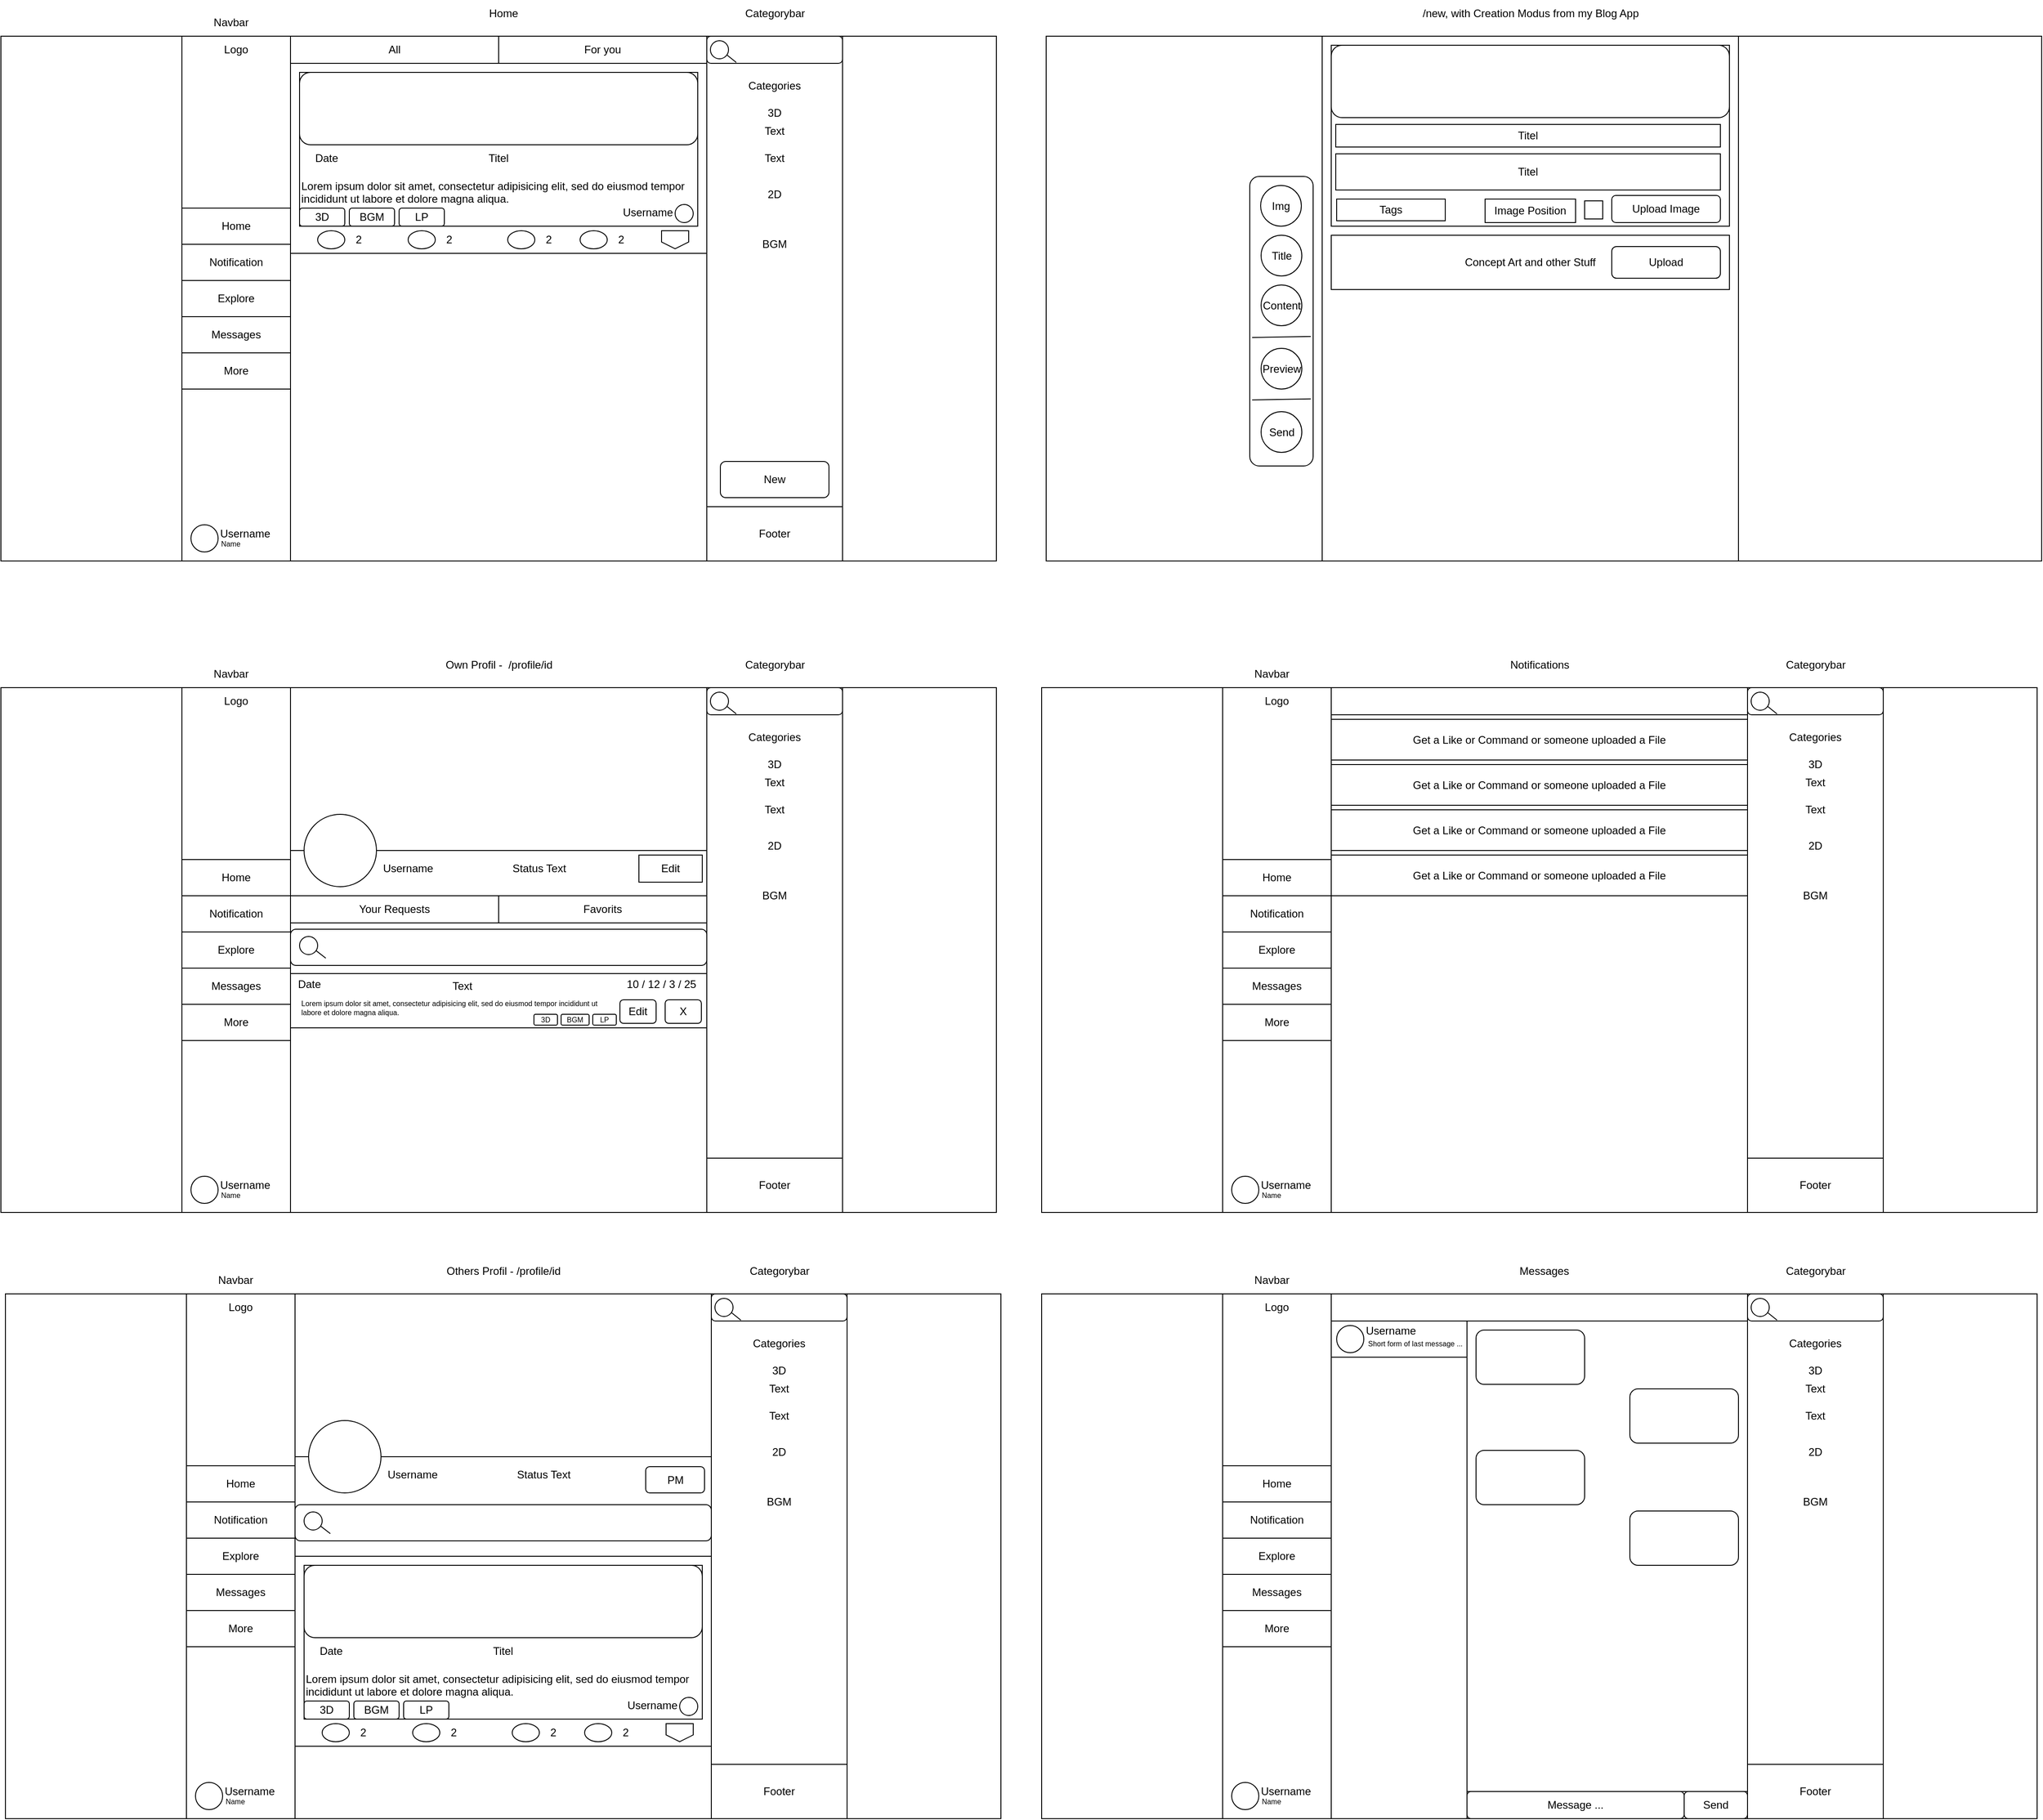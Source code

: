 <mxfile version="26.0.10">
  <diagram name="Page-1" id="cu9zJLm3r6Eb1kg5FDNA">
    <mxGraphModel dx="1650" dy="640" grid="1" gridSize="10" guides="1" tooltips="1" connect="1" arrows="1" fold="1" page="1" pageScale="1" pageWidth="850" pageHeight="1100" math="0" shadow="0">
      <root>
        <mxCell id="0" />
        <mxCell id="1" parent="0" />
        <mxCell id="uuPT4mmXxeG9FvrizTNg-1" value="" style="rounded=0;whiteSpace=wrap;html=1;" vertex="1" parent="1">
          <mxGeometry x="50" y="160" width="1100" height="580" as="geometry" />
        </mxCell>
        <mxCell id="uuPT4mmXxeG9FvrizTNg-2" value="" style="rounded=0;whiteSpace=wrap;html=1;" vertex="1" parent="1">
          <mxGeometry x="370" y="160" width="460" height="580" as="geometry" />
        </mxCell>
        <mxCell id="uuPT4mmXxeG9FvrizTNg-3" value="" style="rounded=0;whiteSpace=wrap;html=1;" vertex="1" parent="1">
          <mxGeometry x="250" y="160" width="120" height="580" as="geometry" />
        </mxCell>
        <mxCell id="uuPT4mmXxeG9FvrizTNg-4" value="" style="rounded=0;whiteSpace=wrap;html=1;" vertex="1" parent="1">
          <mxGeometry x="830" y="160" width="150" height="580" as="geometry" />
        </mxCell>
        <mxCell id="uuPT4mmXxeG9FvrizTNg-5" value="" style="rounded=1;whiteSpace=wrap;html=1;" vertex="1" parent="1">
          <mxGeometry x="830" y="160" width="150" height="30" as="geometry" />
        </mxCell>
        <mxCell id="uuPT4mmXxeG9FvrizTNg-7" value="" style="ellipse;whiteSpace=wrap;html=1;aspect=fixed;" vertex="1" parent="1">
          <mxGeometry x="834" y="165" width="20" height="20" as="geometry" />
        </mxCell>
        <mxCell id="uuPT4mmXxeG9FvrizTNg-8" value="" style="endArrow=none;html=1;rounded=0;entryX=0.906;entryY=0.779;entryDx=0;entryDy=0;entryPerimeter=0;exitX=0.217;exitY=0.968;exitDx=0;exitDy=0;exitPerimeter=0;" edge="1" parent="1" source="uuPT4mmXxeG9FvrizTNg-5" target="uuPT4mmXxeG9FvrizTNg-7">
          <mxGeometry width="50" height="50" relative="1" as="geometry">
            <mxPoint x="730" y="250" as="sourcePoint" />
            <mxPoint x="780" y="200" as="targetPoint" />
          </mxGeometry>
        </mxCell>
        <mxCell id="uuPT4mmXxeG9FvrizTNg-9" value="" style="rounded=0;whiteSpace=wrap;html=1;" vertex="1" parent="1">
          <mxGeometry x="370" y="160" width="460" height="30" as="geometry" />
        </mxCell>
        <mxCell id="uuPT4mmXxeG9FvrizTNg-10" value="All" style="rounded=0;whiteSpace=wrap;html=1;" vertex="1" parent="1">
          <mxGeometry x="370" y="160" width="230" height="30" as="geometry" />
        </mxCell>
        <mxCell id="uuPT4mmXxeG9FvrizTNg-11" value="For you" style="rounded=0;whiteSpace=wrap;html=1;" vertex="1" parent="1">
          <mxGeometry x="600" y="160" width="230" height="30" as="geometry" />
        </mxCell>
        <mxCell id="uuPT4mmXxeG9FvrizTNg-12" value="Logo" style="text;html=1;align=center;verticalAlign=middle;whiteSpace=wrap;rounded=0;" vertex="1" parent="1">
          <mxGeometry x="280" y="160" width="60" height="30" as="geometry" />
        </mxCell>
        <mxCell id="uuPT4mmXxeG9FvrizTNg-13" value="" style="ellipse;whiteSpace=wrap;html=1;aspect=fixed;" vertex="1" parent="1">
          <mxGeometry x="260" y="700" width="30" height="30" as="geometry" />
        </mxCell>
        <mxCell id="uuPT4mmXxeG9FvrizTNg-14" value="Username" style="text;html=1;align=center;verticalAlign=middle;whiteSpace=wrap;rounded=0;" vertex="1" parent="1">
          <mxGeometry x="290" y="695" width="60" height="30" as="geometry" />
        </mxCell>
        <mxCell id="uuPT4mmXxeG9FvrizTNg-15" value="&lt;font style=&quot;font-size: 8px;&quot;&gt;&lt;font&gt;Name&lt;/font&gt;&lt;font&gt;&lt;br&gt;&lt;/font&gt;&lt;/font&gt;" style="text;html=1;align=center;verticalAlign=middle;whiteSpace=wrap;rounded=0;" vertex="1" parent="1">
          <mxGeometry x="274" y="705" width="60" height="30" as="geometry" />
        </mxCell>
        <mxCell id="uuPT4mmXxeG9FvrizTNg-16" value="Home" style="rounded=0;whiteSpace=wrap;html=1;" vertex="1" parent="1">
          <mxGeometry x="250" y="350" width="120" height="40" as="geometry" />
        </mxCell>
        <mxCell id="uuPT4mmXxeG9FvrizTNg-17" value="Notification" style="rounded=0;whiteSpace=wrap;html=1;" vertex="1" parent="1">
          <mxGeometry x="250" y="390" width="120" height="40" as="geometry" />
        </mxCell>
        <mxCell id="uuPT4mmXxeG9FvrizTNg-18" value="Explore" style="rounded=0;whiteSpace=wrap;html=1;" vertex="1" parent="1">
          <mxGeometry x="250" y="430" width="120" height="40" as="geometry" />
        </mxCell>
        <mxCell id="uuPT4mmXxeG9FvrizTNg-19" value="Messages" style="rounded=0;whiteSpace=wrap;html=1;" vertex="1" parent="1">
          <mxGeometry x="250" y="470" width="120" height="40" as="geometry" />
        </mxCell>
        <mxCell id="uuPT4mmXxeG9FvrizTNg-20" value="More" style="rounded=0;whiteSpace=wrap;html=1;" vertex="1" parent="1">
          <mxGeometry x="250" y="510" width="120" height="40" as="geometry" />
        </mxCell>
        <mxCell id="uuPT4mmXxeG9FvrizTNg-22" value="" style="rounded=0;whiteSpace=wrap;html=1;" vertex="1" parent="1">
          <mxGeometry x="370" y="190" width="460" height="210" as="geometry" />
        </mxCell>
        <mxCell id="uuPT4mmXxeG9FvrizTNg-26" value="" style="rounded=0;whiteSpace=wrap;html=1;" vertex="1" parent="1">
          <mxGeometry x="380" y="200" width="440" height="170" as="geometry" />
        </mxCell>
        <mxCell id="uuPT4mmXxeG9FvrizTNg-23" value="" style="rounded=1;whiteSpace=wrap;html=1;" vertex="1" parent="1">
          <mxGeometry x="380" y="200" width="440" height="80" as="geometry" />
        </mxCell>
        <mxCell id="uuPT4mmXxeG9FvrizTNg-24" value="Titel" style="text;html=1;align=center;verticalAlign=middle;whiteSpace=wrap;rounded=0;" vertex="1" parent="1">
          <mxGeometry x="570" y="280" width="60" height="30" as="geometry" />
        </mxCell>
        <mxCell id="uuPT4mmXxeG9FvrizTNg-25" value="&lt;p&gt;Lorem ipsum dolor sit amet, consectetur adipisicing elit, sed do eiusmod tempor incididunt ut labore et dolore magna aliqua.&lt;/p&gt;" style="text;html=1;whiteSpace=wrap;overflow=hidden;rounded=0;" vertex="1" parent="1">
          <mxGeometry x="380" y="300" width="440" height="70" as="geometry" />
        </mxCell>
        <mxCell id="uuPT4mmXxeG9FvrizTNg-29" value="" style="ellipse;whiteSpace=wrap;html=1;" vertex="1" parent="1">
          <mxGeometry x="400" y="375" width="30" height="20" as="geometry" />
        </mxCell>
        <mxCell id="uuPT4mmXxeG9FvrizTNg-30" value="2" style="text;html=1;align=center;verticalAlign=middle;resizable=0;points=[];autosize=1;strokeColor=none;fillColor=none;" vertex="1" parent="1">
          <mxGeometry x="430" y="370" width="30" height="30" as="geometry" />
        </mxCell>
        <mxCell id="uuPT4mmXxeG9FvrizTNg-31" value="" style="ellipse;whiteSpace=wrap;html=1;" vertex="1" parent="1">
          <mxGeometry x="500" y="375" width="30" height="20" as="geometry" />
        </mxCell>
        <mxCell id="uuPT4mmXxeG9FvrizTNg-32" value="2" style="text;html=1;align=center;verticalAlign=middle;resizable=0;points=[];autosize=1;strokeColor=none;fillColor=none;" vertex="1" parent="1">
          <mxGeometry x="530" y="370" width="30" height="30" as="geometry" />
        </mxCell>
        <mxCell id="uuPT4mmXxeG9FvrizTNg-33" value="" style="ellipse;whiteSpace=wrap;html=1;" vertex="1" parent="1">
          <mxGeometry x="610" y="375" width="30" height="20" as="geometry" />
        </mxCell>
        <mxCell id="uuPT4mmXxeG9FvrizTNg-34" value="2" style="text;html=1;align=center;verticalAlign=middle;resizable=0;points=[];autosize=1;strokeColor=none;fillColor=none;" vertex="1" parent="1">
          <mxGeometry x="640" y="370" width="30" height="30" as="geometry" />
        </mxCell>
        <mxCell id="uuPT4mmXxeG9FvrizTNg-35" value="" style="ellipse;whiteSpace=wrap;html=1;" vertex="1" parent="1">
          <mxGeometry x="690" y="375" width="30" height="20" as="geometry" />
        </mxCell>
        <mxCell id="uuPT4mmXxeG9FvrizTNg-36" value="2" style="text;html=1;align=center;verticalAlign=middle;resizable=0;points=[];autosize=1;strokeColor=none;fillColor=none;" vertex="1" parent="1">
          <mxGeometry x="720" y="370" width="30" height="30" as="geometry" />
        </mxCell>
        <mxCell id="uuPT4mmXxeG9FvrizTNg-37" value="" style="shape=offPageConnector;whiteSpace=wrap;html=1;" vertex="1" parent="1">
          <mxGeometry x="780" y="375" width="30" height="20" as="geometry" />
        </mxCell>
        <mxCell id="uuPT4mmXxeG9FvrizTNg-39" value="" style="ellipse;whiteSpace=wrap;html=1;aspect=fixed;" vertex="1" parent="1">
          <mxGeometry x="795" y="346" width="20" height="20" as="geometry" />
        </mxCell>
        <mxCell id="uuPT4mmXxeG9FvrizTNg-40" value="Username" style="text;html=1;align=center;verticalAlign=middle;whiteSpace=wrap;rounded=0;" vertex="1" parent="1">
          <mxGeometry x="735" y="340" width="60" height="30" as="geometry" />
        </mxCell>
        <mxCell id="uuPT4mmXxeG9FvrizTNg-41" value="Date" style="text;html=1;align=center;verticalAlign=middle;whiteSpace=wrap;rounded=0;" vertex="1" parent="1">
          <mxGeometry x="380" y="280" width="60" height="30" as="geometry" />
        </mxCell>
        <mxCell id="uuPT4mmXxeG9FvrizTNg-44" value="&lt;div&gt;Categories&lt;/div&gt;" style="text;html=1;align=center;verticalAlign=middle;whiteSpace=wrap;rounded=0;" vertex="1" parent="1">
          <mxGeometry x="875" y="200" width="60" height="30" as="geometry" />
        </mxCell>
        <mxCell id="uuPT4mmXxeG9FvrizTNg-45" value="3D" style="text;html=1;align=center;verticalAlign=middle;whiteSpace=wrap;rounded=0;" vertex="1" parent="1">
          <mxGeometry x="875" y="230" width="60" height="30" as="geometry" />
        </mxCell>
        <mxCell id="uuPT4mmXxeG9FvrizTNg-46" value="2D" style="text;html=1;align=center;verticalAlign=middle;whiteSpace=wrap;rounded=0;" vertex="1" parent="1">
          <mxGeometry x="875" y="320" width="60" height="30" as="geometry" />
        </mxCell>
        <mxCell id="uuPT4mmXxeG9FvrizTNg-47" value="BGM" style="text;html=1;align=center;verticalAlign=middle;whiteSpace=wrap;rounded=0;" vertex="1" parent="1">
          <mxGeometry x="875" y="375" width="60" height="30" as="geometry" />
        </mxCell>
        <mxCell id="uuPT4mmXxeG9FvrizTNg-48" value="Text" style="text;html=1;align=center;verticalAlign=middle;whiteSpace=wrap;rounded=0;" vertex="1" parent="1">
          <mxGeometry x="875" y="250" width="60" height="30" as="geometry" />
        </mxCell>
        <mxCell id="uuPT4mmXxeG9FvrizTNg-49" value="Text" style="text;html=1;align=center;verticalAlign=middle;whiteSpace=wrap;rounded=0;" vertex="1" parent="1">
          <mxGeometry x="875" y="280" width="60" height="30" as="geometry" />
        </mxCell>
        <mxCell id="uuPT4mmXxeG9FvrizTNg-50" value="Home" style="text;html=1;align=center;verticalAlign=middle;resizable=0;points=[];autosize=1;strokeColor=none;fillColor=none;" vertex="1" parent="1">
          <mxGeometry x="575" y="120" width="60" height="30" as="geometry" />
        </mxCell>
        <mxCell id="uuPT4mmXxeG9FvrizTNg-51" value="Navbar" style="text;html=1;align=center;verticalAlign=middle;resizable=0;points=[];autosize=1;strokeColor=none;fillColor=none;" vertex="1" parent="1">
          <mxGeometry x="274" y="130" width="60" height="30" as="geometry" />
        </mxCell>
        <mxCell id="uuPT4mmXxeG9FvrizTNg-52" value="Categorybar" style="text;html=1;align=center;verticalAlign=middle;resizable=0;points=[];autosize=1;strokeColor=none;fillColor=none;" vertex="1" parent="1">
          <mxGeometry x="860" y="120" width="90" height="30" as="geometry" />
        </mxCell>
        <mxCell id="uuPT4mmXxeG9FvrizTNg-53" value="Footer" style="rounded=0;whiteSpace=wrap;html=1;" vertex="1" parent="1">
          <mxGeometry x="830" y="680" width="150" height="60" as="geometry" />
        </mxCell>
        <mxCell id="uuPT4mmXxeG9FvrizTNg-54" value="" style="rounded=0;whiteSpace=wrap;html=1;" vertex="1" parent="1">
          <mxGeometry x="50" y="880" width="1100" height="580" as="geometry" />
        </mxCell>
        <mxCell id="uuPT4mmXxeG9FvrizTNg-55" value="" style="rounded=0;whiteSpace=wrap;html=1;" vertex="1" parent="1">
          <mxGeometry x="370" y="880" width="460" height="580" as="geometry" />
        </mxCell>
        <mxCell id="uuPT4mmXxeG9FvrizTNg-56" value="" style="rounded=0;whiteSpace=wrap;html=1;" vertex="1" parent="1">
          <mxGeometry x="250" y="880" width="120" height="580" as="geometry" />
        </mxCell>
        <mxCell id="uuPT4mmXxeG9FvrizTNg-57" value="" style="rounded=0;whiteSpace=wrap;html=1;" vertex="1" parent="1">
          <mxGeometry x="830" y="880" width="150" height="580" as="geometry" />
        </mxCell>
        <mxCell id="uuPT4mmXxeG9FvrizTNg-58" value="" style="rounded=1;whiteSpace=wrap;html=1;" vertex="1" parent="1">
          <mxGeometry x="830" y="880" width="150" height="30" as="geometry" />
        </mxCell>
        <mxCell id="uuPT4mmXxeG9FvrizTNg-59" value="" style="ellipse;whiteSpace=wrap;html=1;aspect=fixed;" vertex="1" parent="1">
          <mxGeometry x="834" y="885" width="20" height="20" as="geometry" />
        </mxCell>
        <mxCell id="uuPT4mmXxeG9FvrizTNg-60" value="" style="endArrow=none;html=1;rounded=0;entryX=0.906;entryY=0.779;entryDx=0;entryDy=0;entryPerimeter=0;exitX=0.217;exitY=0.968;exitDx=0;exitDy=0;exitPerimeter=0;" edge="1" parent="1" source="uuPT4mmXxeG9FvrizTNg-58" target="uuPT4mmXxeG9FvrizTNg-59">
          <mxGeometry width="50" height="50" relative="1" as="geometry">
            <mxPoint x="730" y="970" as="sourcePoint" />
            <mxPoint x="780" y="920" as="targetPoint" />
          </mxGeometry>
        </mxCell>
        <mxCell id="uuPT4mmXxeG9FvrizTNg-64" value="Logo" style="text;html=1;align=center;verticalAlign=middle;whiteSpace=wrap;rounded=0;" vertex="1" parent="1">
          <mxGeometry x="280" y="880" width="60" height="30" as="geometry" />
        </mxCell>
        <mxCell id="uuPT4mmXxeG9FvrizTNg-65" value="" style="ellipse;whiteSpace=wrap;html=1;aspect=fixed;" vertex="1" parent="1">
          <mxGeometry x="260" y="1420" width="30" height="30" as="geometry" />
        </mxCell>
        <mxCell id="uuPT4mmXxeG9FvrizTNg-66" value="Username" style="text;html=1;align=center;verticalAlign=middle;whiteSpace=wrap;rounded=0;" vertex="1" parent="1">
          <mxGeometry x="290" y="1415" width="60" height="30" as="geometry" />
        </mxCell>
        <mxCell id="uuPT4mmXxeG9FvrizTNg-67" value="&lt;font style=&quot;font-size: 8px;&quot;&gt;&lt;font&gt;Name&lt;/font&gt;&lt;font&gt;&lt;br&gt;&lt;/font&gt;&lt;/font&gt;" style="text;html=1;align=center;verticalAlign=middle;whiteSpace=wrap;rounded=0;" vertex="1" parent="1">
          <mxGeometry x="274" y="1425" width="60" height="30" as="geometry" />
        </mxCell>
        <mxCell id="uuPT4mmXxeG9FvrizTNg-68" value="Home" style="rounded=0;whiteSpace=wrap;html=1;" vertex="1" parent="1">
          <mxGeometry x="250" y="1070" width="120" height="40" as="geometry" />
        </mxCell>
        <mxCell id="uuPT4mmXxeG9FvrizTNg-69" value="Notification" style="rounded=0;whiteSpace=wrap;html=1;" vertex="1" parent="1">
          <mxGeometry x="250" y="1110" width="120" height="40" as="geometry" />
        </mxCell>
        <mxCell id="uuPT4mmXxeG9FvrizTNg-70" value="Explore" style="rounded=0;whiteSpace=wrap;html=1;" vertex="1" parent="1">
          <mxGeometry x="250" y="1150" width="120" height="40" as="geometry" />
        </mxCell>
        <mxCell id="uuPT4mmXxeG9FvrizTNg-71" value="Messages" style="rounded=0;whiteSpace=wrap;html=1;" vertex="1" parent="1">
          <mxGeometry x="250" y="1190" width="120" height="40" as="geometry" />
        </mxCell>
        <mxCell id="uuPT4mmXxeG9FvrizTNg-72" value="More" style="rounded=0;whiteSpace=wrap;html=1;" vertex="1" parent="1">
          <mxGeometry x="250" y="1230" width="120" height="40" as="geometry" />
        </mxCell>
        <mxCell id="uuPT4mmXxeG9FvrizTNg-90" value="&lt;div&gt;Categories&lt;/div&gt;" style="text;html=1;align=center;verticalAlign=middle;whiteSpace=wrap;rounded=0;" vertex="1" parent="1">
          <mxGeometry x="875" y="920" width="60" height="30" as="geometry" />
        </mxCell>
        <mxCell id="uuPT4mmXxeG9FvrizTNg-91" value="3D" style="text;html=1;align=center;verticalAlign=middle;whiteSpace=wrap;rounded=0;" vertex="1" parent="1">
          <mxGeometry x="875" y="950" width="60" height="30" as="geometry" />
        </mxCell>
        <mxCell id="uuPT4mmXxeG9FvrizTNg-92" value="2D" style="text;html=1;align=center;verticalAlign=middle;whiteSpace=wrap;rounded=0;" vertex="1" parent="1">
          <mxGeometry x="875" y="1040" width="60" height="30" as="geometry" />
        </mxCell>
        <mxCell id="uuPT4mmXxeG9FvrizTNg-93" value="BGM" style="text;html=1;align=center;verticalAlign=middle;whiteSpace=wrap;rounded=0;" vertex="1" parent="1">
          <mxGeometry x="875" y="1095" width="60" height="30" as="geometry" />
        </mxCell>
        <mxCell id="uuPT4mmXxeG9FvrizTNg-94" value="Text" style="text;html=1;align=center;verticalAlign=middle;whiteSpace=wrap;rounded=0;" vertex="1" parent="1">
          <mxGeometry x="875" y="970" width="60" height="30" as="geometry" />
        </mxCell>
        <mxCell id="uuPT4mmXxeG9FvrizTNg-95" value="Text" style="text;html=1;align=center;verticalAlign=middle;whiteSpace=wrap;rounded=0;" vertex="1" parent="1">
          <mxGeometry x="875" y="1000" width="60" height="30" as="geometry" />
        </mxCell>
        <mxCell id="uuPT4mmXxeG9FvrizTNg-97" value="Navbar" style="text;html=1;align=center;verticalAlign=middle;resizable=0;points=[];autosize=1;strokeColor=none;fillColor=none;" vertex="1" parent="1">
          <mxGeometry x="274" y="850" width="60" height="30" as="geometry" />
        </mxCell>
        <mxCell id="uuPT4mmXxeG9FvrizTNg-98" value="Categorybar" style="text;html=1;align=center;verticalAlign=middle;resizable=0;points=[];autosize=1;strokeColor=none;fillColor=none;" vertex="1" parent="1">
          <mxGeometry x="860" y="840" width="90" height="30" as="geometry" />
        </mxCell>
        <mxCell id="uuPT4mmXxeG9FvrizTNg-99" value="Footer" style="rounded=0;whiteSpace=wrap;html=1;" vertex="1" parent="1">
          <mxGeometry x="830" y="1400" width="150" height="60" as="geometry" />
        </mxCell>
        <mxCell id="uuPT4mmXxeG9FvrizTNg-100" value="Own Profil -&amp;nbsp; /profile/id" style="text;html=1;align=center;verticalAlign=middle;resizable=0;points=[];autosize=1;strokeColor=none;fillColor=none;" vertex="1" parent="1">
          <mxGeometry x="530" y="840" width="140" height="30" as="geometry" />
        </mxCell>
        <mxCell id="uuPT4mmXxeG9FvrizTNg-101" value="" style="rounded=0;whiteSpace=wrap;html=1;" vertex="1" parent="1">
          <mxGeometry x="370" y="880" width="460" height="180" as="geometry" />
        </mxCell>
        <mxCell id="uuPT4mmXxeG9FvrizTNg-102" value="" style="ellipse;whiteSpace=wrap;html=1;aspect=fixed;" vertex="1" parent="1">
          <mxGeometry x="385" y="1020" width="80" height="80" as="geometry" />
        </mxCell>
        <mxCell id="uuPT4mmXxeG9FvrizTNg-103" value="Username" style="text;html=1;align=center;verticalAlign=middle;whiteSpace=wrap;rounded=0;" vertex="1" parent="1">
          <mxGeometry x="470" y="1065" width="60" height="30" as="geometry" />
        </mxCell>
        <mxCell id="uuPT4mmXxeG9FvrizTNg-104" value="Edit" style="rounded=0;whiteSpace=wrap;html=1;" vertex="1" parent="1">
          <mxGeometry x="755" y="1065" width="70" height="30" as="geometry" />
        </mxCell>
        <mxCell id="uuPT4mmXxeG9FvrizTNg-105" value="Status Text" style="text;html=1;align=center;verticalAlign=middle;whiteSpace=wrap;rounded=0;" vertex="1" parent="1">
          <mxGeometry x="560" y="1065" width="170" height="30" as="geometry" />
        </mxCell>
        <mxCell id="uuPT4mmXxeG9FvrizTNg-106" value="" style="rounded=0;whiteSpace=wrap;html=1;" vertex="1" parent="1">
          <mxGeometry x="370" y="1110" width="460" height="30" as="geometry" />
        </mxCell>
        <mxCell id="uuPT4mmXxeG9FvrizTNg-107" value="Your Requests" style="rounded=0;whiteSpace=wrap;html=1;" vertex="1" parent="1">
          <mxGeometry x="370" y="1110" width="230" height="30" as="geometry" />
        </mxCell>
        <mxCell id="uuPT4mmXxeG9FvrizTNg-108" value="Favorits" style="rounded=0;whiteSpace=wrap;html=1;" vertex="1" parent="1">
          <mxGeometry x="600" y="1110" width="230" height="30" as="geometry" />
        </mxCell>
        <mxCell id="uuPT4mmXxeG9FvrizTNg-109" value="" style="rounded=0;whiteSpace=wrap;html=1;" vertex="1" parent="1">
          <mxGeometry x="370" y="1196" width="460" height="60" as="geometry" />
        </mxCell>
        <mxCell id="uuPT4mmXxeG9FvrizTNg-110" value="Text" style="text;html=1;align=center;verticalAlign=middle;whiteSpace=wrap;rounded=0;" vertex="1" parent="1">
          <mxGeometry x="530" y="1195" width="60" height="30" as="geometry" />
        </mxCell>
        <mxCell id="uuPT4mmXxeG9FvrizTNg-111" value="X" style="rounded=1;whiteSpace=wrap;html=1;" vertex="1" parent="1">
          <mxGeometry x="784" y="1225" width="40" height="26" as="geometry" />
        </mxCell>
        <mxCell id="uuPT4mmXxeG9FvrizTNg-112" value="Edit" style="rounded=1;whiteSpace=wrap;html=1;" vertex="1" parent="1">
          <mxGeometry x="734" y="1225" width="40" height="26" as="geometry" />
        </mxCell>
        <mxCell id="uuPT4mmXxeG9FvrizTNg-113" value="" style="rounded=1;whiteSpace=wrap;html=1;" vertex="1" parent="1">
          <mxGeometry x="370" y="1147" width="460" height="40" as="geometry" />
        </mxCell>
        <mxCell id="uuPT4mmXxeG9FvrizTNg-114" value="" style="ellipse;whiteSpace=wrap;html=1;aspect=fixed;" vertex="1" parent="1">
          <mxGeometry x="380" y="1155" width="20" height="20" as="geometry" />
        </mxCell>
        <mxCell id="uuPT4mmXxeG9FvrizTNg-115" value="" style="endArrow=none;html=1;rounded=0;entryX=0.906;entryY=0.779;entryDx=0;entryDy=0;entryPerimeter=0;exitX=0.217;exitY=0.968;exitDx=0;exitDy=0;exitPerimeter=0;" edge="1" parent="1" target="uuPT4mmXxeG9FvrizTNg-114">
          <mxGeometry width="50" height="50" relative="1" as="geometry">
            <mxPoint x="409" y="1179" as="sourcePoint" />
            <mxPoint x="326" y="1190" as="targetPoint" />
          </mxGeometry>
        </mxCell>
        <mxCell id="uuPT4mmXxeG9FvrizTNg-116" value="Date" style="text;html=1;align=center;verticalAlign=middle;whiteSpace=wrap;rounded=0;" vertex="1" parent="1">
          <mxGeometry x="361" y="1193" width="60" height="30" as="geometry" />
        </mxCell>
        <mxCell id="uuPT4mmXxeG9FvrizTNg-117" value="&lt;p&gt;Lorem ipsum dolor sit amet, consectetur adipisicing elit, sed do eiusmod tempor incididunt ut labore et dolore magna aliqua.&lt;/p&gt;" style="text;html=1;whiteSpace=wrap;overflow=hidden;rounded=0;fontSize=8;" vertex="1" parent="1">
          <mxGeometry x="380" y="1210" width="345" height="70" as="geometry" />
        </mxCell>
        <mxCell id="uuPT4mmXxeG9FvrizTNg-118" value="" style="rounded=0;whiteSpace=wrap;html=1;" vertex="1" parent="1">
          <mxGeometry x="55" y="1550" width="1100" height="580" as="geometry" />
        </mxCell>
        <mxCell id="uuPT4mmXxeG9FvrizTNg-119" value="" style="rounded=0;whiteSpace=wrap;html=1;" vertex="1" parent="1">
          <mxGeometry x="375" y="1550" width="460" height="580" as="geometry" />
        </mxCell>
        <mxCell id="uuPT4mmXxeG9FvrizTNg-120" value="" style="rounded=0;whiteSpace=wrap;html=1;" vertex="1" parent="1">
          <mxGeometry x="255" y="1550" width="120" height="580" as="geometry" />
        </mxCell>
        <mxCell id="uuPT4mmXxeG9FvrizTNg-121" value="" style="rounded=0;whiteSpace=wrap;html=1;" vertex="1" parent="1">
          <mxGeometry x="835" y="1550" width="150" height="580" as="geometry" />
        </mxCell>
        <mxCell id="uuPT4mmXxeG9FvrizTNg-122" value="" style="rounded=1;whiteSpace=wrap;html=1;" vertex="1" parent="1">
          <mxGeometry x="835" y="1550" width="150" height="30" as="geometry" />
        </mxCell>
        <mxCell id="uuPT4mmXxeG9FvrizTNg-123" value="" style="ellipse;whiteSpace=wrap;html=1;aspect=fixed;" vertex="1" parent="1">
          <mxGeometry x="839" y="1555" width="20" height="20" as="geometry" />
        </mxCell>
        <mxCell id="uuPT4mmXxeG9FvrizTNg-124" value="" style="endArrow=none;html=1;rounded=0;entryX=0.906;entryY=0.779;entryDx=0;entryDy=0;entryPerimeter=0;exitX=0.217;exitY=0.968;exitDx=0;exitDy=0;exitPerimeter=0;" edge="1" parent="1" source="uuPT4mmXxeG9FvrizTNg-122" target="uuPT4mmXxeG9FvrizTNg-123">
          <mxGeometry width="50" height="50" relative="1" as="geometry">
            <mxPoint x="735" y="1640" as="sourcePoint" />
            <mxPoint x="785" y="1590" as="targetPoint" />
          </mxGeometry>
        </mxCell>
        <mxCell id="uuPT4mmXxeG9FvrizTNg-125" value="Logo" style="text;html=1;align=center;verticalAlign=middle;whiteSpace=wrap;rounded=0;" vertex="1" parent="1">
          <mxGeometry x="285" y="1550" width="60" height="30" as="geometry" />
        </mxCell>
        <mxCell id="uuPT4mmXxeG9FvrizTNg-126" value="" style="ellipse;whiteSpace=wrap;html=1;aspect=fixed;" vertex="1" parent="1">
          <mxGeometry x="265" y="2090" width="30" height="30" as="geometry" />
        </mxCell>
        <mxCell id="uuPT4mmXxeG9FvrizTNg-127" value="Username" style="text;html=1;align=center;verticalAlign=middle;whiteSpace=wrap;rounded=0;" vertex="1" parent="1">
          <mxGeometry x="295" y="2085" width="60" height="30" as="geometry" />
        </mxCell>
        <mxCell id="uuPT4mmXxeG9FvrizTNg-128" value="&lt;font style=&quot;font-size: 8px;&quot;&gt;&lt;font&gt;Name&lt;/font&gt;&lt;font&gt;&lt;br&gt;&lt;/font&gt;&lt;/font&gt;" style="text;html=1;align=center;verticalAlign=middle;whiteSpace=wrap;rounded=0;" vertex="1" parent="1">
          <mxGeometry x="279" y="2095" width="60" height="30" as="geometry" />
        </mxCell>
        <mxCell id="uuPT4mmXxeG9FvrizTNg-129" value="Home" style="rounded=0;whiteSpace=wrap;html=1;" vertex="1" parent="1">
          <mxGeometry x="255" y="1740" width="120" height="40" as="geometry" />
        </mxCell>
        <mxCell id="uuPT4mmXxeG9FvrizTNg-130" value="Notification" style="rounded=0;whiteSpace=wrap;html=1;" vertex="1" parent="1">
          <mxGeometry x="255" y="1780" width="120" height="40" as="geometry" />
        </mxCell>
        <mxCell id="uuPT4mmXxeG9FvrizTNg-131" value="Explore" style="rounded=0;whiteSpace=wrap;html=1;" vertex="1" parent="1">
          <mxGeometry x="255" y="1820" width="120" height="40" as="geometry" />
        </mxCell>
        <mxCell id="uuPT4mmXxeG9FvrizTNg-132" value="Messages" style="rounded=0;whiteSpace=wrap;html=1;" vertex="1" parent="1">
          <mxGeometry x="255" y="1860" width="120" height="40" as="geometry" />
        </mxCell>
        <mxCell id="uuPT4mmXxeG9FvrizTNg-133" value="More" style="rounded=0;whiteSpace=wrap;html=1;" vertex="1" parent="1">
          <mxGeometry x="255" y="1900" width="120" height="40" as="geometry" />
        </mxCell>
        <mxCell id="uuPT4mmXxeG9FvrizTNg-134" value="&lt;div&gt;Categories&lt;/div&gt;" style="text;html=1;align=center;verticalAlign=middle;whiteSpace=wrap;rounded=0;" vertex="1" parent="1">
          <mxGeometry x="880" y="1590" width="60" height="30" as="geometry" />
        </mxCell>
        <mxCell id="uuPT4mmXxeG9FvrizTNg-135" value="3D" style="text;html=1;align=center;verticalAlign=middle;whiteSpace=wrap;rounded=0;" vertex="1" parent="1">
          <mxGeometry x="880" y="1620" width="60" height="30" as="geometry" />
        </mxCell>
        <mxCell id="uuPT4mmXxeG9FvrizTNg-136" value="2D" style="text;html=1;align=center;verticalAlign=middle;whiteSpace=wrap;rounded=0;" vertex="1" parent="1">
          <mxGeometry x="880" y="1710" width="60" height="30" as="geometry" />
        </mxCell>
        <mxCell id="uuPT4mmXxeG9FvrizTNg-137" value="BGM" style="text;html=1;align=center;verticalAlign=middle;whiteSpace=wrap;rounded=0;" vertex="1" parent="1">
          <mxGeometry x="880" y="1765" width="60" height="30" as="geometry" />
        </mxCell>
        <mxCell id="uuPT4mmXxeG9FvrizTNg-138" value="Text" style="text;html=1;align=center;verticalAlign=middle;whiteSpace=wrap;rounded=0;" vertex="1" parent="1">
          <mxGeometry x="880" y="1640" width="60" height="30" as="geometry" />
        </mxCell>
        <mxCell id="uuPT4mmXxeG9FvrizTNg-139" value="Text" style="text;html=1;align=center;verticalAlign=middle;whiteSpace=wrap;rounded=0;" vertex="1" parent="1">
          <mxGeometry x="880" y="1670" width="60" height="30" as="geometry" />
        </mxCell>
        <mxCell id="uuPT4mmXxeG9FvrizTNg-140" value="Navbar" style="text;html=1;align=center;verticalAlign=middle;resizable=0;points=[];autosize=1;strokeColor=none;fillColor=none;" vertex="1" parent="1">
          <mxGeometry x="279" y="1520" width="60" height="30" as="geometry" />
        </mxCell>
        <mxCell id="uuPT4mmXxeG9FvrizTNg-141" value="Categorybar" style="text;html=1;align=center;verticalAlign=middle;resizable=0;points=[];autosize=1;strokeColor=none;fillColor=none;" vertex="1" parent="1">
          <mxGeometry x="865" y="1510" width="90" height="30" as="geometry" />
        </mxCell>
        <mxCell id="uuPT4mmXxeG9FvrizTNg-142" value="Footer" style="rounded=0;whiteSpace=wrap;html=1;" vertex="1" parent="1">
          <mxGeometry x="835" y="2070" width="150" height="60" as="geometry" />
        </mxCell>
        <mxCell id="uuPT4mmXxeG9FvrizTNg-143" value="Others Profil - /profile/id" style="text;html=1;align=center;verticalAlign=middle;resizable=0;points=[];autosize=1;strokeColor=none;fillColor=none;" vertex="1" parent="1">
          <mxGeometry x="530" y="1510" width="150" height="30" as="geometry" />
        </mxCell>
        <mxCell id="uuPT4mmXxeG9FvrizTNg-144" value="" style="rounded=0;whiteSpace=wrap;html=1;" vertex="1" parent="1">
          <mxGeometry x="375" y="1550" width="460" height="180" as="geometry" />
        </mxCell>
        <mxCell id="uuPT4mmXxeG9FvrizTNg-145" value="" style="ellipse;whiteSpace=wrap;html=1;aspect=fixed;" vertex="1" parent="1">
          <mxGeometry x="390" y="1690" width="80" height="80" as="geometry" />
        </mxCell>
        <mxCell id="uuPT4mmXxeG9FvrizTNg-146" value="Username" style="text;html=1;align=center;verticalAlign=middle;whiteSpace=wrap;rounded=0;" vertex="1" parent="1">
          <mxGeometry x="475" y="1735" width="60" height="30" as="geometry" />
        </mxCell>
        <mxCell id="uuPT4mmXxeG9FvrizTNg-148" value="Status Text" style="text;html=1;align=center;verticalAlign=middle;whiteSpace=wrap;rounded=0;" vertex="1" parent="1">
          <mxGeometry x="565" y="1735" width="170" height="30" as="geometry" />
        </mxCell>
        <mxCell id="uuPT4mmXxeG9FvrizTNg-156" value="" style="rounded=1;whiteSpace=wrap;html=1;" vertex="1" parent="1">
          <mxGeometry x="375" y="1783" width="460" height="40" as="geometry" />
        </mxCell>
        <mxCell id="uuPT4mmXxeG9FvrizTNg-157" value="" style="ellipse;whiteSpace=wrap;html=1;aspect=fixed;" vertex="1" parent="1">
          <mxGeometry x="385" y="1791" width="20" height="20" as="geometry" />
        </mxCell>
        <mxCell id="uuPT4mmXxeG9FvrizTNg-158" value="" style="endArrow=none;html=1;rounded=0;entryX=0.906;entryY=0.779;entryDx=0;entryDy=0;entryPerimeter=0;exitX=0.217;exitY=0.968;exitDx=0;exitDy=0;exitPerimeter=0;" edge="1" parent="1" target="uuPT4mmXxeG9FvrizTNg-157">
          <mxGeometry width="50" height="50" relative="1" as="geometry">
            <mxPoint x="414" y="1815" as="sourcePoint" />
            <mxPoint x="331" y="1826" as="targetPoint" />
          </mxGeometry>
        </mxCell>
        <mxCell id="uuPT4mmXxeG9FvrizTNg-164" value="" style="rounded=0;whiteSpace=wrap;html=1;" vertex="1" parent="1">
          <mxGeometry x="375" y="1840" width="460" height="210" as="geometry" />
        </mxCell>
        <mxCell id="uuPT4mmXxeG9FvrizTNg-165" value="" style="rounded=0;whiteSpace=wrap;html=1;" vertex="1" parent="1">
          <mxGeometry x="385" y="1850" width="440" height="170" as="geometry" />
        </mxCell>
        <mxCell id="uuPT4mmXxeG9FvrizTNg-166" value="" style="rounded=1;whiteSpace=wrap;html=1;" vertex="1" parent="1">
          <mxGeometry x="385" y="1850" width="440" height="80" as="geometry" />
        </mxCell>
        <mxCell id="uuPT4mmXxeG9FvrizTNg-167" value="Titel" style="text;html=1;align=center;verticalAlign=middle;whiteSpace=wrap;rounded=0;" vertex="1" parent="1">
          <mxGeometry x="575" y="1930" width="60" height="30" as="geometry" />
        </mxCell>
        <mxCell id="uuPT4mmXxeG9FvrizTNg-168" value="&lt;p&gt;Lorem ipsum dolor sit amet, consectetur adipisicing elit, sed do eiusmod tempor incididunt ut labore et dolore magna aliqua.&lt;/p&gt;" style="text;html=1;whiteSpace=wrap;overflow=hidden;rounded=0;" vertex="1" parent="1">
          <mxGeometry x="385" y="1950" width="440" height="70" as="geometry" />
        </mxCell>
        <mxCell id="uuPT4mmXxeG9FvrizTNg-169" value="" style="ellipse;whiteSpace=wrap;html=1;" vertex="1" parent="1">
          <mxGeometry x="405" y="2025" width="30" height="20" as="geometry" />
        </mxCell>
        <mxCell id="uuPT4mmXxeG9FvrizTNg-170" value="2" style="text;html=1;align=center;verticalAlign=middle;resizable=0;points=[];autosize=1;strokeColor=none;fillColor=none;" vertex="1" parent="1">
          <mxGeometry x="435" y="2020" width="30" height="30" as="geometry" />
        </mxCell>
        <mxCell id="uuPT4mmXxeG9FvrizTNg-171" value="" style="ellipse;whiteSpace=wrap;html=1;" vertex="1" parent="1">
          <mxGeometry x="505" y="2025" width="30" height="20" as="geometry" />
        </mxCell>
        <mxCell id="uuPT4mmXxeG9FvrizTNg-172" value="2" style="text;html=1;align=center;verticalAlign=middle;resizable=0;points=[];autosize=1;strokeColor=none;fillColor=none;" vertex="1" parent="1">
          <mxGeometry x="535" y="2020" width="30" height="30" as="geometry" />
        </mxCell>
        <mxCell id="uuPT4mmXxeG9FvrizTNg-173" value="" style="ellipse;whiteSpace=wrap;html=1;" vertex="1" parent="1">
          <mxGeometry x="615" y="2025" width="30" height="20" as="geometry" />
        </mxCell>
        <mxCell id="uuPT4mmXxeG9FvrizTNg-174" value="2" style="text;html=1;align=center;verticalAlign=middle;resizable=0;points=[];autosize=1;strokeColor=none;fillColor=none;" vertex="1" parent="1">
          <mxGeometry x="645" y="2020" width="30" height="30" as="geometry" />
        </mxCell>
        <mxCell id="uuPT4mmXxeG9FvrizTNg-175" value="" style="ellipse;whiteSpace=wrap;html=1;" vertex="1" parent="1">
          <mxGeometry x="695" y="2025" width="30" height="20" as="geometry" />
        </mxCell>
        <mxCell id="uuPT4mmXxeG9FvrizTNg-176" value="2" style="text;html=1;align=center;verticalAlign=middle;resizable=0;points=[];autosize=1;strokeColor=none;fillColor=none;" vertex="1" parent="1">
          <mxGeometry x="725" y="2020" width="30" height="30" as="geometry" />
        </mxCell>
        <mxCell id="uuPT4mmXxeG9FvrizTNg-177" value="" style="shape=offPageConnector;whiteSpace=wrap;html=1;" vertex="1" parent="1">
          <mxGeometry x="785" y="2025" width="30" height="20" as="geometry" />
        </mxCell>
        <mxCell id="uuPT4mmXxeG9FvrizTNg-178" value="" style="ellipse;whiteSpace=wrap;html=1;aspect=fixed;" vertex="1" parent="1">
          <mxGeometry x="800" y="1996" width="20" height="20" as="geometry" />
        </mxCell>
        <mxCell id="uuPT4mmXxeG9FvrizTNg-179" value="Username" style="text;html=1;align=center;verticalAlign=middle;whiteSpace=wrap;rounded=0;" vertex="1" parent="1">
          <mxGeometry x="740" y="1990" width="60" height="30" as="geometry" />
        </mxCell>
        <mxCell id="uuPT4mmXxeG9FvrizTNg-180" value="Date" style="text;html=1;align=center;verticalAlign=middle;whiteSpace=wrap;rounded=0;" vertex="1" parent="1">
          <mxGeometry x="385" y="1930" width="60" height="30" as="geometry" />
        </mxCell>
        <mxCell id="uuPT4mmXxeG9FvrizTNg-181" value="10 / 12 / 3 / 25" style="text;html=1;align=center;verticalAlign=middle;whiteSpace=wrap;rounded=0;" vertex="1" parent="1">
          <mxGeometry x="735" y="1193" width="90" height="30" as="geometry" />
        </mxCell>
        <mxCell id="uuPT4mmXxeG9FvrizTNg-182" value="3D" style="rounded=1;whiteSpace=wrap;html=1;" vertex="1" parent="1">
          <mxGeometry x="380" y="350" width="50" height="20" as="geometry" />
        </mxCell>
        <mxCell id="uuPT4mmXxeG9FvrizTNg-183" value="BGM" style="rounded=1;whiteSpace=wrap;html=1;" vertex="1" parent="1">
          <mxGeometry x="435" y="350" width="50" height="20" as="geometry" />
        </mxCell>
        <mxCell id="uuPT4mmXxeG9FvrizTNg-184" value="LP" style="rounded=1;whiteSpace=wrap;html=1;" vertex="1" parent="1">
          <mxGeometry x="490" y="350" width="50" height="20" as="geometry" />
        </mxCell>
        <mxCell id="uuPT4mmXxeG9FvrizTNg-185" value="3D" style="rounded=1;whiteSpace=wrap;html=1;" vertex="1" parent="1">
          <mxGeometry x="385" y="2000" width="50" height="20" as="geometry" />
        </mxCell>
        <mxCell id="uuPT4mmXxeG9FvrizTNg-186" value="BGM" style="rounded=1;whiteSpace=wrap;html=1;" vertex="1" parent="1">
          <mxGeometry x="440" y="2000" width="50" height="20" as="geometry" />
        </mxCell>
        <mxCell id="uuPT4mmXxeG9FvrizTNg-187" value="LP" style="rounded=1;whiteSpace=wrap;html=1;" vertex="1" parent="1">
          <mxGeometry x="495" y="2000" width="50" height="20" as="geometry" />
        </mxCell>
        <mxCell id="uuPT4mmXxeG9FvrizTNg-188" value="3D" style="rounded=1;whiteSpace=wrap;html=1;fontSize=8;" vertex="1" parent="1">
          <mxGeometry x="639" y="1241" width="26" height="12" as="geometry" />
        </mxCell>
        <mxCell id="uuPT4mmXxeG9FvrizTNg-189" value="BGM" style="rounded=1;whiteSpace=wrap;html=1;fontSize=8;" vertex="1" parent="1">
          <mxGeometry x="669" y="1241" width="31" height="12" as="geometry" />
        </mxCell>
        <mxCell id="uuPT4mmXxeG9FvrizTNg-190" value="LP" style="rounded=1;whiteSpace=wrap;html=1;fontSize=8;" vertex="1" parent="1">
          <mxGeometry x="704" y="1241" width="26" height="12" as="geometry" />
        </mxCell>
        <mxCell id="uuPT4mmXxeG9FvrizTNg-191" value="" style="rounded=0;whiteSpace=wrap;html=1;" vertex="1" parent="1">
          <mxGeometry x="1200" y="880" width="1100" height="580" as="geometry" />
        </mxCell>
        <mxCell id="uuPT4mmXxeG9FvrizTNg-193" value="" style="rounded=0;whiteSpace=wrap;html=1;" vertex="1" parent="1">
          <mxGeometry x="1400" y="880" width="120" height="580" as="geometry" />
        </mxCell>
        <mxCell id="uuPT4mmXxeG9FvrizTNg-194" value="" style="rounded=0;whiteSpace=wrap;html=1;" vertex="1" parent="1">
          <mxGeometry x="1980" y="880" width="150" height="580" as="geometry" />
        </mxCell>
        <mxCell id="uuPT4mmXxeG9FvrizTNg-195" value="" style="rounded=1;whiteSpace=wrap;html=1;" vertex="1" parent="1">
          <mxGeometry x="1980" y="880" width="150" height="30" as="geometry" />
        </mxCell>
        <mxCell id="uuPT4mmXxeG9FvrizTNg-196" value="" style="ellipse;whiteSpace=wrap;html=1;aspect=fixed;" vertex="1" parent="1">
          <mxGeometry x="1984" y="885" width="20" height="20" as="geometry" />
        </mxCell>
        <mxCell id="uuPT4mmXxeG9FvrizTNg-197" value="" style="endArrow=none;html=1;rounded=0;entryX=0.906;entryY=0.779;entryDx=0;entryDy=0;entryPerimeter=0;exitX=0.217;exitY=0.968;exitDx=0;exitDy=0;exitPerimeter=0;" edge="1" parent="1" source="uuPT4mmXxeG9FvrizTNg-195" target="uuPT4mmXxeG9FvrizTNg-196">
          <mxGeometry width="50" height="50" relative="1" as="geometry">
            <mxPoint x="1880" y="970" as="sourcePoint" />
            <mxPoint x="1930" y="920" as="targetPoint" />
          </mxGeometry>
        </mxCell>
        <mxCell id="uuPT4mmXxeG9FvrizTNg-198" value="Logo" style="text;html=1;align=center;verticalAlign=middle;whiteSpace=wrap;rounded=0;" vertex="1" parent="1">
          <mxGeometry x="1430" y="880" width="60" height="30" as="geometry" />
        </mxCell>
        <mxCell id="uuPT4mmXxeG9FvrizTNg-199" value="" style="ellipse;whiteSpace=wrap;html=1;aspect=fixed;" vertex="1" parent="1">
          <mxGeometry x="1410" y="1420" width="30" height="30" as="geometry" />
        </mxCell>
        <mxCell id="uuPT4mmXxeG9FvrizTNg-200" value="Username" style="text;html=1;align=center;verticalAlign=middle;whiteSpace=wrap;rounded=0;" vertex="1" parent="1">
          <mxGeometry x="1440" y="1415" width="60" height="30" as="geometry" />
        </mxCell>
        <mxCell id="uuPT4mmXxeG9FvrizTNg-201" value="&lt;font style=&quot;font-size: 8px;&quot;&gt;&lt;font&gt;Name&lt;/font&gt;&lt;font&gt;&lt;br&gt;&lt;/font&gt;&lt;/font&gt;" style="text;html=1;align=center;verticalAlign=middle;whiteSpace=wrap;rounded=0;" vertex="1" parent="1">
          <mxGeometry x="1424" y="1425" width="60" height="30" as="geometry" />
        </mxCell>
        <mxCell id="uuPT4mmXxeG9FvrizTNg-202" value="Home" style="rounded=0;whiteSpace=wrap;html=1;" vertex="1" parent="1">
          <mxGeometry x="1400" y="1070" width="120" height="40" as="geometry" />
        </mxCell>
        <mxCell id="uuPT4mmXxeG9FvrizTNg-203" value="Notification" style="rounded=0;whiteSpace=wrap;html=1;" vertex="1" parent="1">
          <mxGeometry x="1400" y="1110" width="120" height="40" as="geometry" />
        </mxCell>
        <mxCell id="uuPT4mmXxeG9FvrizTNg-204" value="Explore" style="rounded=0;whiteSpace=wrap;html=1;" vertex="1" parent="1">
          <mxGeometry x="1400" y="1150" width="120" height="40" as="geometry" />
        </mxCell>
        <mxCell id="uuPT4mmXxeG9FvrizTNg-205" value="Messages" style="rounded=0;whiteSpace=wrap;html=1;" vertex="1" parent="1">
          <mxGeometry x="1400" y="1190" width="120" height="40" as="geometry" />
        </mxCell>
        <mxCell id="uuPT4mmXxeG9FvrizTNg-206" value="More" style="rounded=0;whiteSpace=wrap;html=1;" vertex="1" parent="1">
          <mxGeometry x="1400" y="1230" width="120" height="40" as="geometry" />
        </mxCell>
        <mxCell id="uuPT4mmXxeG9FvrizTNg-207" value="&lt;div&gt;Categories&lt;/div&gt;" style="text;html=1;align=center;verticalAlign=middle;whiteSpace=wrap;rounded=0;" vertex="1" parent="1">
          <mxGeometry x="2025" y="920" width="60" height="30" as="geometry" />
        </mxCell>
        <mxCell id="uuPT4mmXxeG9FvrizTNg-208" value="3D" style="text;html=1;align=center;verticalAlign=middle;whiteSpace=wrap;rounded=0;" vertex="1" parent="1">
          <mxGeometry x="2025" y="950" width="60" height="30" as="geometry" />
        </mxCell>
        <mxCell id="uuPT4mmXxeG9FvrizTNg-209" value="2D" style="text;html=1;align=center;verticalAlign=middle;whiteSpace=wrap;rounded=0;" vertex="1" parent="1">
          <mxGeometry x="2025" y="1040" width="60" height="30" as="geometry" />
        </mxCell>
        <mxCell id="uuPT4mmXxeG9FvrizTNg-210" value="BGM" style="text;html=1;align=center;verticalAlign=middle;whiteSpace=wrap;rounded=0;" vertex="1" parent="1">
          <mxGeometry x="2025" y="1095" width="60" height="30" as="geometry" />
        </mxCell>
        <mxCell id="uuPT4mmXxeG9FvrizTNg-211" value="Text" style="text;html=1;align=center;verticalAlign=middle;whiteSpace=wrap;rounded=0;" vertex="1" parent="1">
          <mxGeometry x="2025" y="970" width="60" height="30" as="geometry" />
        </mxCell>
        <mxCell id="uuPT4mmXxeG9FvrizTNg-212" value="Text" style="text;html=1;align=center;verticalAlign=middle;whiteSpace=wrap;rounded=0;" vertex="1" parent="1">
          <mxGeometry x="2025" y="1000" width="60" height="30" as="geometry" />
        </mxCell>
        <mxCell id="uuPT4mmXxeG9FvrizTNg-213" value="Navbar" style="text;html=1;align=center;verticalAlign=middle;resizable=0;points=[];autosize=1;strokeColor=none;fillColor=none;" vertex="1" parent="1">
          <mxGeometry x="1424" y="850" width="60" height="30" as="geometry" />
        </mxCell>
        <mxCell id="uuPT4mmXxeG9FvrizTNg-214" value="Categorybar" style="text;html=1;align=center;verticalAlign=middle;resizable=0;points=[];autosize=1;strokeColor=none;fillColor=none;" vertex="1" parent="1">
          <mxGeometry x="2010" y="840" width="90" height="30" as="geometry" />
        </mxCell>
        <mxCell id="uuPT4mmXxeG9FvrizTNg-215" value="Footer" style="rounded=0;whiteSpace=wrap;html=1;" vertex="1" parent="1">
          <mxGeometry x="1980" y="1400" width="150" height="60" as="geometry" />
        </mxCell>
        <mxCell id="uuPT4mmXxeG9FvrizTNg-216" value="Notifications" style="text;html=1;align=center;verticalAlign=middle;resizable=0;points=[];autosize=1;strokeColor=none;fillColor=none;" vertex="1" parent="1">
          <mxGeometry x="1705" y="840" width="90" height="30" as="geometry" />
        </mxCell>
        <mxCell id="uuPT4mmXxeG9FvrizTNg-238" value="" style="rounded=0;whiteSpace=wrap;html=1;" vertex="1" parent="1">
          <mxGeometry x="1520" y="880" width="460" height="30" as="geometry" />
        </mxCell>
        <mxCell id="uuPT4mmXxeG9FvrizTNg-239" value="Get a Like or Command or someone uploaded a File" style="rounded=0;whiteSpace=wrap;html=1;" vertex="1" parent="1">
          <mxGeometry x="1520" y="915" width="460" height="45" as="geometry" />
        </mxCell>
        <mxCell id="uuPT4mmXxeG9FvrizTNg-240" value="Get a Like or Command or someone uploaded a File" style="rounded=0;whiteSpace=wrap;html=1;" vertex="1" parent="1">
          <mxGeometry x="1520" y="965" width="460" height="45" as="geometry" />
        </mxCell>
        <mxCell id="uuPT4mmXxeG9FvrizTNg-241" value="Get a Like or Command or someone uploaded a File" style="rounded=0;whiteSpace=wrap;html=1;" vertex="1" parent="1">
          <mxGeometry x="1520" y="1015" width="460" height="45" as="geometry" />
        </mxCell>
        <mxCell id="uuPT4mmXxeG9FvrizTNg-242" value="Get a Like or Command or someone uploaded a File" style="rounded=0;whiteSpace=wrap;html=1;" vertex="1" parent="1">
          <mxGeometry x="1520" y="1065" width="460" height="45" as="geometry" />
        </mxCell>
        <mxCell id="uuPT4mmXxeG9FvrizTNg-243" value="" style="rounded=0;whiteSpace=wrap;html=1;" vertex="1" parent="1">
          <mxGeometry x="1200" y="1550" width="1100" height="580" as="geometry" />
        </mxCell>
        <mxCell id="uuPT4mmXxeG9FvrizTNg-244" value="" style="rounded=0;whiteSpace=wrap;html=1;" vertex="1" parent="1">
          <mxGeometry x="1400" y="1550" width="120" height="580" as="geometry" />
        </mxCell>
        <mxCell id="uuPT4mmXxeG9FvrizTNg-245" value="" style="rounded=0;whiteSpace=wrap;html=1;" vertex="1" parent="1">
          <mxGeometry x="1980" y="1550" width="150" height="580" as="geometry" />
        </mxCell>
        <mxCell id="uuPT4mmXxeG9FvrizTNg-246" value="" style="rounded=1;whiteSpace=wrap;html=1;" vertex="1" parent="1">
          <mxGeometry x="1980" y="1550" width="150" height="30" as="geometry" />
        </mxCell>
        <mxCell id="uuPT4mmXxeG9FvrizTNg-247" value="" style="ellipse;whiteSpace=wrap;html=1;aspect=fixed;" vertex="1" parent="1">
          <mxGeometry x="1984" y="1555" width="20" height="20" as="geometry" />
        </mxCell>
        <mxCell id="uuPT4mmXxeG9FvrizTNg-248" value="" style="endArrow=none;html=1;rounded=0;entryX=0.906;entryY=0.779;entryDx=0;entryDy=0;entryPerimeter=0;exitX=0.217;exitY=0.968;exitDx=0;exitDy=0;exitPerimeter=0;" edge="1" parent="1" source="uuPT4mmXxeG9FvrizTNg-246" target="uuPT4mmXxeG9FvrizTNg-247">
          <mxGeometry width="50" height="50" relative="1" as="geometry">
            <mxPoint x="1880" y="1640" as="sourcePoint" />
            <mxPoint x="1930" y="1590" as="targetPoint" />
          </mxGeometry>
        </mxCell>
        <mxCell id="uuPT4mmXxeG9FvrizTNg-249" value="Logo" style="text;html=1;align=center;verticalAlign=middle;whiteSpace=wrap;rounded=0;" vertex="1" parent="1">
          <mxGeometry x="1430" y="1550" width="60" height="30" as="geometry" />
        </mxCell>
        <mxCell id="uuPT4mmXxeG9FvrizTNg-250" value="" style="ellipse;whiteSpace=wrap;html=1;aspect=fixed;" vertex="1" parent="1">
          <mxGeometry x="1410" y="2090" width="30" height="30" as="geometry" />
        </mxCell>
        <mxCell id="uuPT4mmXxeG9FvrizTNg-251" value="Username" style="text;html=1;align=center;verticalAlign=middle;whiteSpace=wrap;rounded=0;" vertex="1" parent="1">
          <mxGeometry x="1440" y="2085" width="60" height="30" as="geometry" />
        </mxCell>
        <mxCell id="uuPT4mmXxeG9FvrizTNg-252" value="&lt;font style=&quot;font-size: 8px;&quot;&gt;&lt;font&gt;Name&lt;/font&gt;&lt;font&gt;&lt;br&gt;&lt;/font&gt;&lt;/font&gt;" style="text;html=1;align=center;verticalAlign=middle;whiteSpace=wrap;rounded=0;" vertex="1" parent="1">
          <mxGeometry x="1424" y="2095" width="60" height="30" as="geometry" />
        </mxCell>
        <mxCell id="uuPT4mmXxeG9FvrizTNg-253" value="Home" style="rounded=0;whiteSpace=wrap;html=1;" vertex="1" parent="1">
          <mxGeometry x="1400" y="1740" width="120" height="40" as="geometry" />
        </mxCell>
        <mxCell id="uuPT4mmXxeG9FvrizTNg-254" value="Notification" style="rounded=0;whiteSpace=wrap;html=1;" vertex="1" parent="1">
          <mxGeometry x="1400" y="1780" width="120" height="40" as="geometry" />
        </mxCell>
        <mxCell id="uuPT4mmXxeG9FvrizTNg-255" value="Explore" style="rounded=0;whiteSpace=wrap;html=1;" vertex="1" parent="1">
          <mxGeometry x="1400" y="1820" width="120" height="40" as="geometry" />
        </mxCell>
        <mxCell id="uuPT4mmXxeG9FvrizTNg-256" value="Messages" style="rounded=0;whiteSpace=wrap;html=1;" vertex="1" parent="1">
          <mxGeometry x="1400" y="1860" width="120" height="40" as="geometry" />
        </mxCell>
        <mxCell id="uuPT4mmXxeG9FvrizTNg-257" value="More" style="rounded=0;whiteSpace=wrap;html=1;" vertex="1" parent="1">
          <mxGeometry x="1400" y="1900" width="120" height="40" as="geometry" />
        </mxCell>
        <mxCell id="uuPT4mmXxeG9FvrizTNg-258" value="&lt;div&gt;Categories&lt;/div&gt;" style="text;html=1;align=center;verticalAlign=middle;whiteSpace=wrap;rounded=0;" vertex="1" parent="1">
          <mxGeometry x="2025" y="1590" width="60" height="30" as="geometry" />
        </mxCell>
        <mxCell id="uuPT4mmXxeG9FvrizTNg-259" value="3D" style="text;html=1;align=center;verticalAlign=middle;whiteSpace=wrap;rounded=0;" vertex="1" parent="1">
          <mxGeometry x="2025" y="1620" width="60" height="30" as="geometry" />
        </mxCell>
        <mxCell id="uuPT4mmXxeG9FvrizTNg-260" value="2D" style="text;html=1;align=center;verticalAlign=middle;whiteSpace=wrap;rounded=0;" vertex="1" parent="1">
          <mxGeometry x="2025" y="1710" width="60" height="30" as="geometry" />
        </mxCell>
        <mxCell id="uuPT4mmXxeG9FvrizTNg-261" value="BGM" style="text;html=1;align=center;verticalAlign=middle;whiteSpace=wrap;rounded=0;" vertex="1" parent="1">
          <mxGeometry x="2025" y="1765" width="60" height="30" as="geometry" />
        </mxCell>
        <mxCell id="uuPT4mmXxeG9FvrizTNg-262" value="Text" style="text;html=1;align=center;verticalAlign=middle;whiteSpace=wrap;rounded=0;" vertex="1" parent="1">
          <mxGeometry x="2025" y="1640" width="60" height="30" as="geometry" />
        </mxCell>
        <mxCell id="uuPT4mmXxeG9FvrizTNg-263" value="Text" style="text;html=1;align=center;verticalAlign=middle;whiteSpace=wrap;rounded=0;" vertex="1" parent="1">
          <mxGeometry x="2025" y="1670" width="60" height="30" as="geometry" />
        </mxCell>
        <mxCell id="uuPT4mmXxeG9FvrizTNg-264" value="Navbar" style="text;html=1;align=center;verticalAlign=middle;resizable=0;points=[];autosize=1;strokeColor=none;fillColor=none;" vertex="1" parent="1">
          <mxGeometry x="1424" y="1520" width="60" height="30" as="geometry" />
        </mxCell>
        <mxCell id="uuPT4mmXxeG9FvrizTNg-265" value="Categorybar" style="text;html=1;align=center;verticalAlign=middle;resizable=0;points=[];autosize=1;strokeColor=none;fillColor=none;" vertex="1" parent="1">
          <mxGeometry x="2010" y="1510" width="90" height="30" as="geometry" />
        </mxCell>
        <mxCell id="uuPT4mmXxeG9FvrizTNg-266" value="Footer" style="rounded=0;whiteSpace=wrap;html=1;" vertex="1" parent="1">
          <mxGeometry x="1980" y="2070" width="150" height="60" as="geometry" />
        </mxCell>
        <mxCell id="uuPT4mmXxeG9FvrizTNg-268" value="" style="rounded=0;whiteSpace=wrap;html=1;" vertex="1" parent="1">
          <mxGeometry x="1520" y="1550" width="460" height="30" as="geometry" />
        </mxCell>
        <mxCell id="uuPT4mmXxeG9FvrizTNg-275" value="" style="rounded=0;whiteSpace=wrap;html=1;" vertex="1" parent="1">
          <mxGeometry x="1520" y="1580" width="150" height="550" as="geometry" />
        </mxCell>
        <mxCell id="uuPT4mmXxeG9FvrizTNg-276" value="" style="rounded=0;whiteSpace=wrap;html=1;" vertex="1" parent="1">
          <mxGeometry x="1520" y="1580" width="150" height="40" as="geometry" />
        </mxCell>
        <mxCell id="uuPT4mmXxeG9FvrizTNg-273" value="" style="ellipse;whiteSpace=wrap;html=1;aspect=fixed;" vertex="1" parent="1">
          <mxGeometry x="1526" y="1585" width="30" height="30" as="geometry" />
        </mxCell>
        <mxCell id="uuPT4mmXxeG9FvrizTNg-274" value="Username" style="text;html=1;align=center;verticalAlign=middle;whiteSpace=wrap;rounded=0;" vertex="1" parent="1">
          <mxGeometry x="1556" y="1576" width="60" height="30" as="geometry" />
        </mxCell>
        <mxCell id="uuPT4mmXxeG9FvrizTNg-277" value="Short form of last message ..." style="text;html=1;align=center;verticalAlign=middle;whiteSpace=wrap;rounded=0;fontSize=8;" vertex="1" parent="1">
          <mxGeometry x="1556" y="1590" width="114" height="30" as="geometry" />
        </mxCell>
        <mxCell id="uuPT4mmXxeG9FvrizTNg-278" value="" style="rounded=1;whiteSpace=wrap;html=1;" vertex="1" parent="1">
          <mxGeometry x="1680" y="1590" width="120" height="60" as="geometry" />
        </mxCell>
        <mxCell id="uuPT4mmXxeG9FvrizTNg-279" value="" style="rounded=1;whiteSpace=wrap;html=1;" vertex="1" parent="1">
          <mxGeometry x="1850" y="1655" width="120" height="60" as="geometry" />
        </mxCell>
        <mxCell id="uuPT4mmXxeG9FvrizTNg-280" value="" style="rounded=1;whiteSpace=wrap;html=1;" vertex="1" parent="1">
          <mxGeometry x="1680" y="1723" width="120" height="60" as="geometry" />
        </mxCell>
        <mxCell id="uuPT4mmXxeG9FvrizTNg-281" value="" style="rounded=1;whiteSpace=wrap;html=1;" vertex="1" parent="1">
          <mxGeometry x="1850" y="1790" width="120" height="60" as="geometry" />
        </mxCell>
        <mxCell id="uuPT4mmXxeG9FvrizTNg-282" value="" style="rounded=0;whiteSpace=wrap;html=1;" vertex="1" parent="1">
          <mxGeometry x="1670" y="2100" width="310" height="30" as="geometry" />
        </mxCell>
        <mxCell id="uuPT4mmXxeG9FvrizTNg-283" value="Message ..." style="rounded=1;whiteSpace=wrap;html=1;" vertex="1" parent="1">
          <mxGeometry x="1670" y="2100" width="240" height="30" as="geometry" />
        </mxCell>
        <mxCell id="uuPT4mmXxeG9FvrizTNg-284" value="Send" style="rounded=1;whiteSpace=wrap;html=1;" vertex="1" parent="1">
          <mxGeometry x="1910" y="2100" width="70" height="30" as="geometry" />
        </mxCell>
        <mxCell id="uuPT4mmXxeG9FvrizTNg-285" value="Messages" style="text;html=1;align=center;verticalAlign=middle;resizable=0;points=[];autosize=1;strokeColor=none;fillColor=none;" vertex="1" parent="1">
          <mxGeometry x="1715" y="1510" width="80" height="30" as="geometry" />
        </mxCell>
        <mxCell id="uuPT4mmXxeG9FvrizTNg-286" value="PM" style="rounded=1;whiteSpace=wrap;html=1;" vertex="1" parent="1">
          <mxGeometry x="762.5" y="1741" width="65" height="29" as="geometry" />
        </mxCell>
        <mxCell id="uuPT4mmXxeG9FvrizTNg-287" value="New" style="rounded=1;whiteSpace=wrap;html=1;" vertex="1" parent="1">
          <mxGeometry x="845" y="630" width="120" height="40" as="geometry" />
        </mxCell>
        <mxCell id="uuPT4mmXxeG9FvrizTNg-288" value="" style="rounded=0;whiteSpace=wrap;html=1;" vertex="1" parent="1">
          <mxGeometry x="1205" y="160" width="1100" height="580" as="geometry" />
        </mxCell>
        <mxCell id="uuPT4mmXxeG9FvrizTNg-289" value="" style="rounded=0;whiteSpace=wrap;html=1;" vertex="1" parent="1">
          <mxGeometry x="1510" y="160" width="460" height="580" as="geometry" />
        </mxCell>
        <mxCell id="uuPT4mmXxeG9FvrizTNg-290" value="" style="rounded=1;whiteSpace=wrap;html=1;" vertex="1" parent="1">
          <mxGeometry x="1430" y="315" width="70" height="320" as="geometry" />
        </mxCell>
        <mxCell id="uuPT4mmXxeG9FvrizTNg-292" value="Img" style="ellipse;whiteSpace=wrap;html=1;aspect=fixed;" vertex="1" parent="1">
          <mxGeometry x="1442" y="325" width="45" height="45" as="geometry" />
        </mxCell>
        <mxCell id="uuPT4mmXxeG9FvrizTNg-293" value="Title" style="ellipse;whiteSpace=wrap;html=1;aspect=fixed;" vertex="1" parent="1">
          <mxGeometry x="1442.5" y="380" width="45" height="45" as="geometry" />
        </mxCell>
        <mxCell id="uuPT4mmXxeG9FvrizTNg-294" value="Content" style="ellipse;whiteSpace=wrap;html=1;aspect=fixed;" vertex="1" parent="1">
          <mxGeometry x="1442.5" y="435" width="45" height="45" as="geometry" />
        </mxCell>
        <mxCell id="uuPT4mmXxeG9FvrizTNg-295" value="Preview" style="ellipse;whiteSpace=wrap;html=1;aspect=fixed;" vertex="1" parent="1">
          <mxGeometry x="1442.5" y="505" width="45" height="45" as="geometry" />
        </mxCell>
        <mxCell id="uuPT4mmXxeG9FvrizTNg-296" value="" style="endArrow=none;html=1;rounded=0;exitX=0.037;exitY=0.617;exitDx=0;exitDy=0;exitPerimeter=0;entryX=0.963;entryY=0.614;entryDx=0;entryDy=0;entryPerimeter=0;" edge="1" parent="1">
          <mxGeometry width="50" height="50" relative="1" as="geometry">
            <mxPoint x="1432.59" y="492.95" as="sourcePoint" />
            <mxPoint x="1497.41" y="491.9" as="targetPoint" />
          </mxGeometry>
        </mxCell>
        <mxCell id="uuPT4mmXxeG9FvrizTNg-297" value="" style="endArrow=none;html=1;rounded=0;exitX=0.037;exitY=0.617;exitDx=0;exitDy=0;exitPerimeter=0;entryX=0.963;entryY=0.614;entryDx=0;entryDy=0;entryPerimeter=0;" edge="1" parent="1">
          <mxGeometry width="50" height="50" relative="1" as="geometry">
            <mxPoint x="1432.59" y="561.95" as="sourcePoint" />
            <mxPoint x="1497.41" y="560.9" as="targetPoint" />
          </mxGeometry>
        </mxCell>
        <mxCell id="uuPT4mmXxeG9FvrizTNg-298" value="Send" style="ellipse;whiteSpace=wrap;html=1;aspect=fixed;" vertex="1" parent="1">
          <mxGeometry x="1442.5" y="575" width="45" height="45" as="geometry" />
        </mxCell>
        <mxCell id="uuPT4mmXxeG9FvrizTNg-299" value="" style="rounded=0;whiteSpace=wrap;html=1;" vertex="1" parent="1">
          <mxGeometry x="1520" y="170" width="440" height="200" as="geometry" />
        </mxCell>
        <mxCell id="uuPT4mmXxeG9FvrizTNg-300" value="" style="rounded=1;whiteSpace=wrap;html=1;" vertex="1" parent="1">
          <mxGeometry x="1520" y="170" width="440" height="80" as="geometry" />
        </mxCell>
        <mxCell id="uuPT4mmXxeG9FvrizTNg-303" value="Upload Image" style="rounded=1;whiteSpace=wrap;html=1;" vertex="1" parent="1">
          <mxGeometry x="1830" y="336" width="120" height="30" as="geometry" />
        </mxCell>
        <mxCell id="uuPT4mmXxeG9FvrizTNg-304" value="Titel" style="rounded=0;whiteSpace=wrap;html=1;" vertex="1" parent="1">
          <mxGeometry x="1525" y="257.5" width="425" height="25" as="geometry" />
        </mxCell>
        <mxCell id="uuPT4mmXxeG9FvrizTNg-305" value="Titel" style="rounded=0;whiteSpace=wrap;html=1;" vertex="1" parent="1">
          <mxGeometry x="1525" y="290" width="425" height="40" as="geometry" />
        </mxCell>
        <mxCell id="uuPT4mmXxeG9FvrizTNg-306" value="Tags" style="rounded=0;whiteSpace=wrap;html=1;" vertex="1" parent="1">
          <mxGeometry x="1526" y="340" width="120" height="24" as="geometry" />
        </mxCell>
        <mxCell id="uuPT4mmXxeG9FvrizTNg-307" value="Image Position" style="rounded=0;whiteSpace=wrap;html=1;" vertex="1" parent="1">
          <mxGeometry x="1690" y="340" width="100" height="26" as="geometry" />
        </mxCell>
        <mxCell id="uuPT4mmXxeG9FvrizTNg-308" value="" style="rounded=0;whiteSpace=wrap;html=1;" vertex="1" parent="1">
          <mxGeometry x="1800" y="342" width="20" height="20" as="geometry" />
        </mxCell>
        <mxCell id="uuPT4mmXxeG9FvrizTNg-309" value="/new, with Creation Modus from my Blog App" style="text;html=1;align=center;verticalAlign=middle;resizable=0;points=[];autosize=1;strokeColor=none;fillColor=none;" vertex="1" parent="1">
          <mxGeometry x="1610" y="120" width="260" height="30" as="geometry" />
        </mxCell>
        <mxCell id="uuPT4mmXxeG9FvrizTNg-310" value="Concept Art and other Stuff" style="rounded=0;whiteSpace=wrap;html=1;" vertex="1" parent="1">
          <mxGeometry x="1520" y="380" width="440" height="60" as="geometry" />
        </mxCell>
        <mxCell id="uuPT4mmXxeG9FvrizTNg-311" value="Upload" style="rounded=1;whiteSpace=wrap;html=1;" vertex="1" parent="1">
          <mxGeometry x="1830" y="392.5" width="120" height="35" as="geometry" />
        </mxCell>
      </root>
    </mxGraphModel>
  </diagram>
</mxfile>
